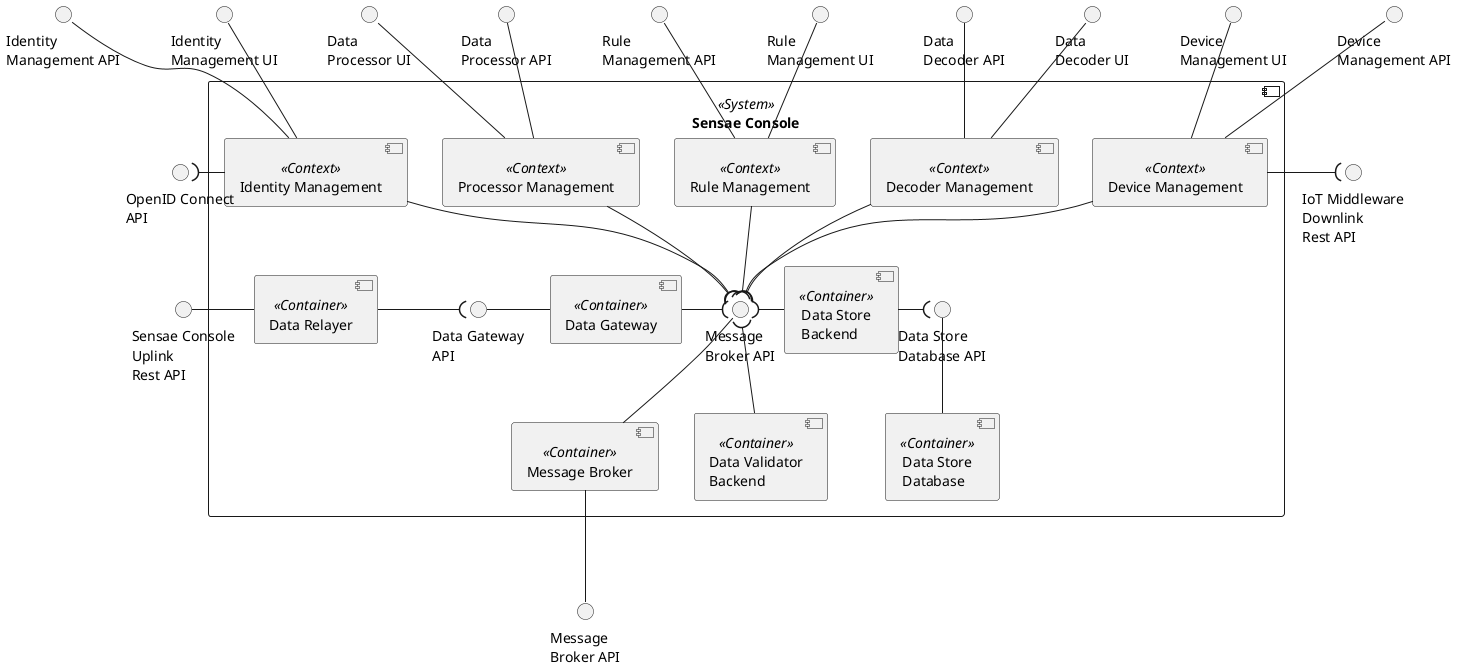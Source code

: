 @startuml contexts

interface "Sensae Console\nUplink\nRest API" as RELAY_API
interface "IoT Middleware\nDownlink\nRest API" as OUT_ENDPOINT

component "Sensae Console" <<System>> {
    component "Identity Management" <<Context>> as ID_MAN
    component "Rule Management" <<Context>> as RULE_MAN
    component "Decoder Management" <<Context>> as DECO_MAN
    component "Processor Management" <<Context>> as PROC_MAN
    component "Device Management" <<Context>> as DEVI_MAN

    component "Message Broker" <<Container>> as MB

    interface "Message\nBroker API" as MB_API

    component "Data Gateway" <<Container>> as GATE

    interface "Data Gateway\nAPI" as GATE_API

    component "Data Relayer" <<Container>> as RELAY

    component "Data Validator\nBackend" <<Container>> as VALI
    component "Data Store\nBackend" <<Container>> as STORE
    component "Data Store\nDatabase" <<Container>> as STORE_DB

    interface "Data Store\nDatabase API" as STORE_DB_API

    STORE_DB_API -- STORE_DB
    STORE -( STORE_DB_API
    GATE_API - GATE
    RELAY -( GATE_API

    ID_MAN -[hidden]- RELAY

}

interface "Message\nBroker API" as MB_API2

MB -- MB_API2

DEVI_MAN -( OUT_ENDPOINT

interface "OpenID Connect\nAPI" as OPENID

OPENID )- ID_MAN

RELAY_API - RELAY

MB_API )- STORE
MB_API )-- VALI

ID_MAN -[hidden]- RELAY_API
OPENID -[hidden]- RELAY_API

interface "Identity\nManagement API" as ID_MAN_API
interface "Identity\nManagement UI" as ID_MAN_UI

ID_MAN_API -- ID_MAN
ID_MAN_UI -- ID_MAN

interface "Rule\nManagement API" as RULE_MAN_API
interface "Rule\nManagement UI" as RULE_MAN_UI

RULE_MAN_API -- RULE_MAN
RULE_MAN_UI -- RULE_MAN

interface "Device\nManagement API" as DEVI_MAN_API
interface "Device\nManagement UI" as DEVI_MAN_UI

DEVI_MAN_API -- DEVI_MAN
DEVI_MAN_UI -- DEVI_MAN

interface "Data\nDecoder API" as DECO_MAN_API
interface "Data\nDecoder UI" as DECO_MAN_UI

DECO_MAN_API -- DECO_MAN
DECO_MAN_UI -- DECO_MAN

interface "Data\nProcessor API" as PROC_MAN_API
interface "Data\nProcessor UI" as PROC_MAN_UI

PROC_MAN_API -- PROC_MAN
PROC_MAN_UI -- PROC_MAN

MB_API -- MB

PROC_MAN --( MB_API
DEVI_MAN --( MB_API
DECO_MAN --( MB_API
ID_MAN --( MB_API
RULE_MAN --( MB_API
GATE -( MB_API

DEVI_MAN_API -[hidden]- OUT_ENDPOINT

@enduml
